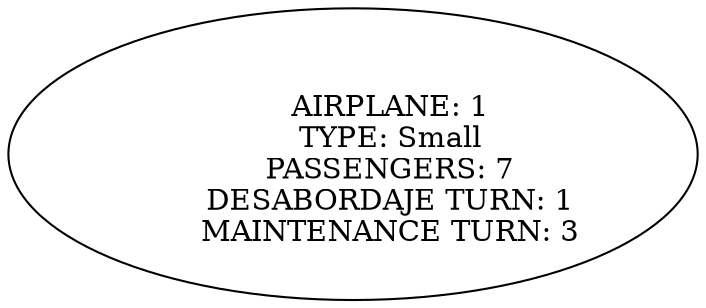 digraph listadoble {
 Node933894007[label="
	AIRPLANE: 1
	TYPE: Small
	PASSENGERS: 7
	DESABORDAJE TURN: 1
	MAINTENANCE TURN: 3
"];

}
